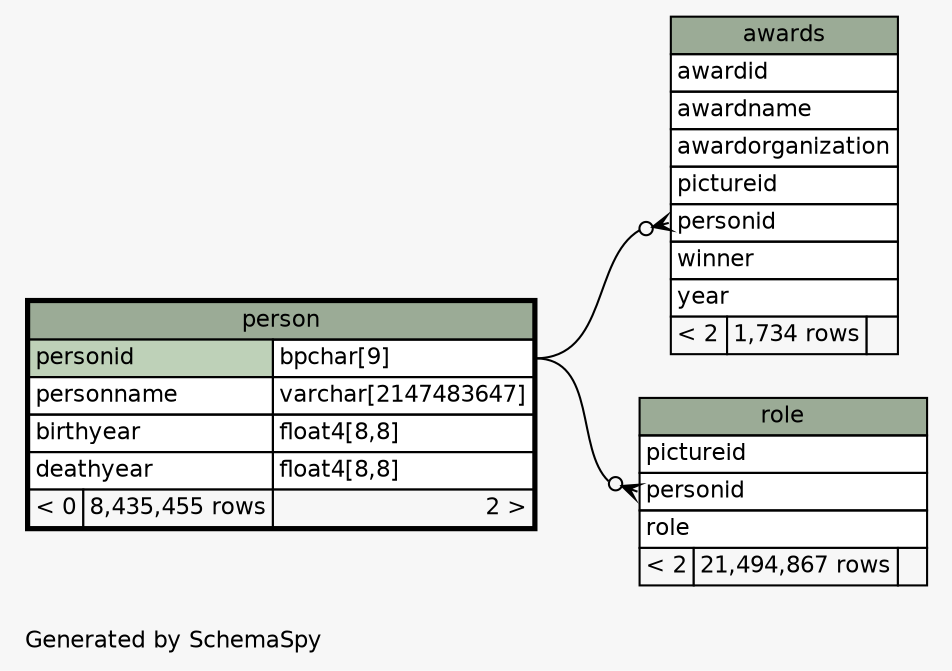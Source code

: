 // dot 2.38.0 on Linux 4.13.0-32-generic
// SchemaSpy rev 590
digraph "oneDegreeRelationshipsDiagram" {
  graph [
    rankdir="RL"
    bgcolor="#f7f7f7"
    label="\nGenerated by SchemaSpy"
    labeljust="l"
    nodesep="0.18"
    ranksep="0.46"
    fontname="Helvetica"
    fontsize="11"
  ];
  node [
    fontname="Helvetica"
    fontsize="11"
    shape="plaintext"
  ];
  edge [
    arrowsize="0.8"
  ];
  "awards":"personid":w -> "person":"personid.type":e [arrowhead=none dir=back arrowtail=crowodot];
  "role":"personid":w -> "person":"personid.type":e [arrowhead=none dir=back arrowtail=crowodot];
  "awards" [
    label=<
    <TABLE BORDER="0" CELLBORDER="1" CELLSPACING="0" BGCOLOR="#ffffff">
      <TR><TD COLSPAN="3" BGCOLOR="#9bab96" ALIGN="CENTER">awards</TD></TR>
      <TR><TD PORT="awardid" COLSPAN="3" ALIGN="LEFT">awardid</TD></TR>
      <TR><TD PORT="awardname" COLSPAN="3" ALIGN="LEFT">awardname</TD></TR>
      <TR><TD PORT="awardorganization" COLSPAN="3" ALIGN="LEFT">awardorganization</TD></TR>
      <TR><TD PORT="pictureid" COLSPAN="3" ALIGN="LEFT">pictureid</TD></TR>
      <TR><TD PORT="personid" COLSPAN="3" ALIGN="LEFT">personid</TD></TR>
      <TR><TD PORT="winner" COLSPAN="3" ALIGN="LEFT">winner</TD></TR>
      <TR><TD PORT="year" COLSPAN="3" ALIGN="LEFT">year</TD></TR>
      <TR><TD ALIGN="LEFT" BGCOLOR="#f7f7f7">&lt; 2</TD><TD ALIGN="RIGHT" BGCOLOR="#f7f7f7">1,734 rows</TD><TD ALIGN="RIGHT" BGCOLOR="#f7f7f7">  </TD></TR>
    </TABLE>>
    URL="awards.html"
    tooltip="awards"
  ];
  "person" [
    label=<
    <TABLE BORDER="2" CELLBORDER="1" CELLSPACING="0" BGCOLOR="#ffffff">
      <TR><TD COLSPAN="3" BGCOLOR="#9bab96" ALIGN="CENTER">person</TD></TR>
      <TR><TD PORT="personid" COLSPAN="2" BGCOLOR="#bed1b8" ALIGN="LEFT">personid</TD><TD PORT="personid.type" ALIGN="LEFT">bpchar[9]</TD></TR>
      <TR><TD PORT="personname" COLSPAN="2" ALIGN="LEFT">personname</TD><TD PORT="personname.type" ALIGN="LEFT">varchar[2147483647]</TD></TR>
      <TR><TD PORT="birthyear" COLSPAN="2" ALIGN="LEFT">birthyear</TD><TD PORT="birthyear.type" ALIGN="LEFT">float4[8,8]</TD></TR>
      <TR><TD PORT="deathyear" COLSPAN="2" ALIGN="LEFT">deathyear</TD><TD PORT="deathyear.type" ALIGN="LEFT">float4[8,8]</TD></TR>
      <TR><TD ALIGN="LEFT" BGCOLOR="#f7f7f7">&lt; 0</TD><TD ALIGN="RIGHT" BGCOLOR="#f7f7f7">8,435,455 rows</TD><TD ALIGN="RIGHT" BGCOLOR="#f7f7f7">2 &gt;</TD></TR>
    </TABLE>>
    URL="person.html"
    tooltip="person"
  ];
  "role" [
    label=<
    <TABLE BORDER="0" CELLBORDER="1" CELLSPACING="0" BGCOLOR="#ffffff">
      <TR><TD COLSPAN="3" BGCOLOR="#9bab96" ALIGN="CENTER">role</TD></TR>
      <TR><TD PORT="pictureid" COLSPAN="3" ALIGN="LEFT">pictureid</TD></TR>
      <TR><TD PORT="personid" COLSPAN="3" ALIGN="LEFT">personid</TD></TR>
      <TR><TD PORT="role" COLSPAN="3" ALIGN="LEFT">role</TD></TR>
      <TR><TD ALIGN="LEFT" BGCOLOR="#f7f7f7">&lt; 2</TD><TD ALIGN="RIGHT" BGCOLOR="#f7f7f7">21,494,867 rows</TD><TD ALIGN="RIGHT" BGCOLOR="#f7f7f7">  </TD></TR>
    </TABLE>>
    URL="role.html"
    tooltip="role"
  ];
}
